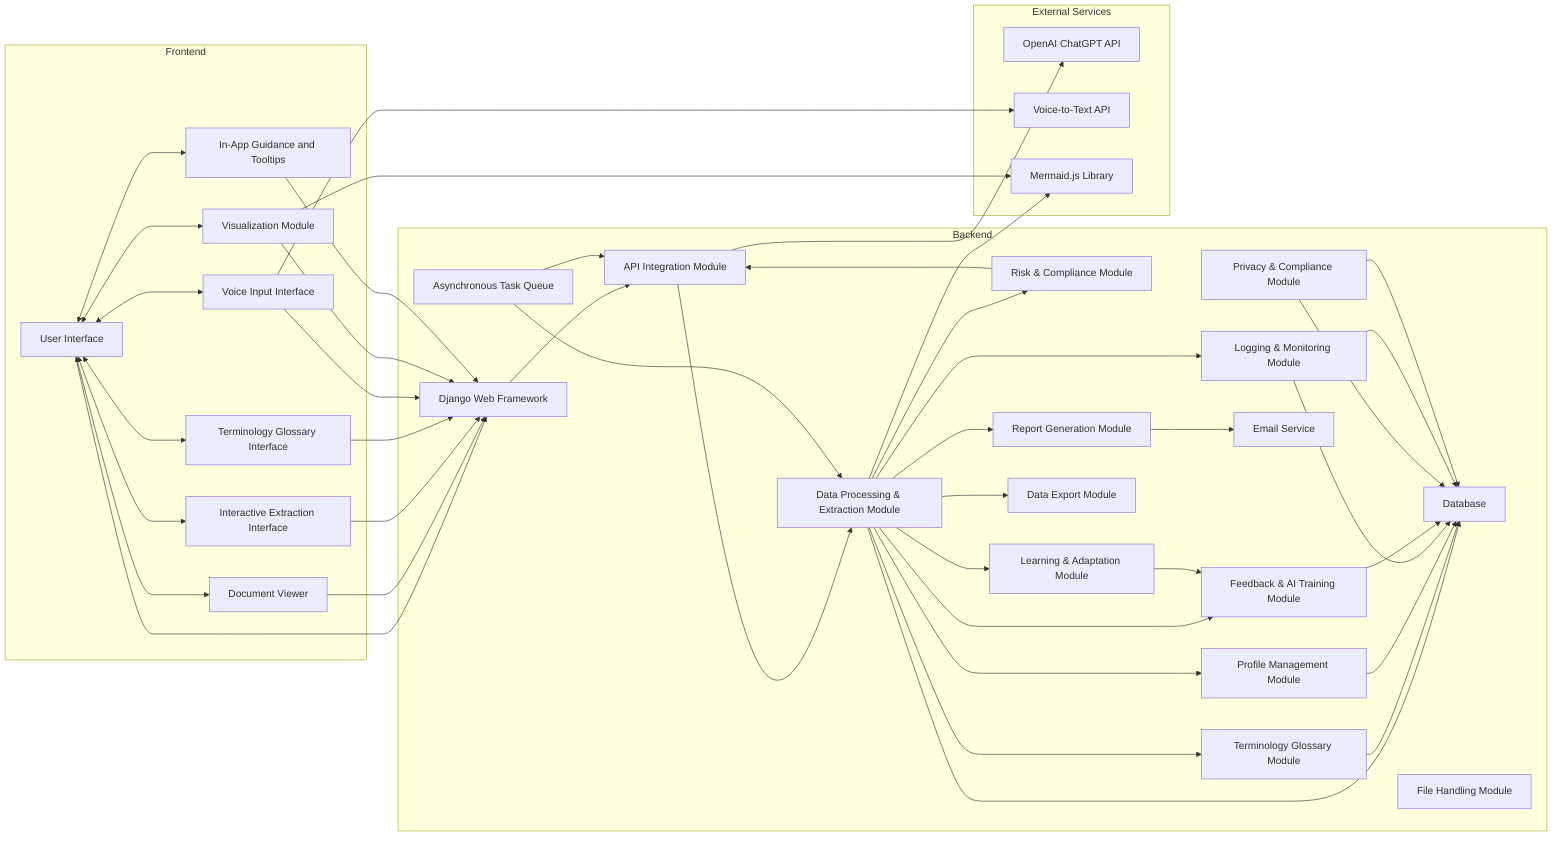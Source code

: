 graph LR
    subgraph Frontend
        A1[User Interface]
        A2[Document Viewer]
        A3[Interactive Extraction Interface]
        A4[Terminology Glossary Interface]
        A5[Voice Input Interface]
        A6[Visualization Module]
        A7[In-App Guidance and Tooltips]
    end

    subgraph Backend
        B1[Django Web Framework]
        B2[API Integration Module]
        B3[Data Processing & Extraction Module]
        B4[Risk & Compliance Module]
        B5[Learning & Adaptation Module]
        B6[Terminology Glossary Module]
        B7[Profile Management Module]
        B8[Asynchronous Task Queue]
        B9[Database]
        B10[File Handling Module]
        B11[Report Generation Module]
        B12[Data Export Module]
        B13[Email Service]
        B14[Logging & Monitoring Module]
        B15[Feedback & AI Training Module]
        B16[Privacy & Compliance Module]
    end

    subgraph External Services
        C1[OpenAI ChatGPT API]
        C2[Voice-to-Text API]
        C3[Mermaid.js Library]
    end

    %% Frontend Interactions
    A1 <---> A2
    A1 <---> A3
    A1 <---> A4
    A1 <---> A5
    A1 <---> A6
    A1 <---> A7

    %% Frontend to Backend
    A1 --> B1
    A2 --> B1
    A3 --> B1
    A4 --> B1
    A5 --> B1
    A6 --> B1
    A7 --> B1

    %% Backend Components Interaction
    B1 --> B2
    B2 --> C1
    B4 --> B2
    B2 --> B3
    B3 --> B4
    B3 --> B5
    B3 --> B6
    B3 --> B7
    B3 --> B9
    B3 --> B11
    B3 --> B12
    B3 --> B14
    B3 --> B15
    B5 --> B15
    B6 --> B9
    B7 --> B9
    B8 --> B2
    B8 --> B3
    B11 --> B13
    B14 --> B9
    B15 --> B9
    B16 --> B9

    %% External Services
    A5 --> C2
    B3 --> C3
    A6 --> C3

    %% Logging and Compliance
    B14 --> B9
    B16 --> B9